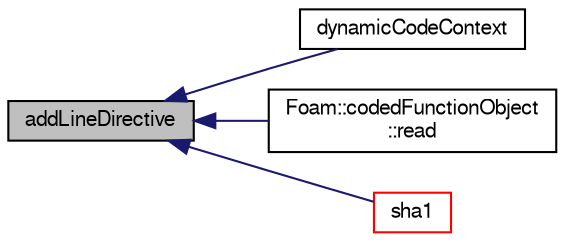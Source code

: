 digraph "addLineDirective"
{
  bgcolor="transparent";
  edge [fontname="FreeSans",fontsize="10",labelfontname="FreeSans",labelfontsize="10"];
  node [fontname="FreeSans",fontsize="10",shape=record];
  rankdir="LR";
  Node388 [label="addLineDirective",height=0.2,width=0.4,color="black", fillcolor="grey75", style="filled", fontcolor="black"];
  Node388 -> Node389 [dir="back",color="midnightblue",fontsize="10",style="solid",fontname="FreeSans"];
  Node389 [label="dynamicCodeContext",height=0.2,width=0.4,color="black",URL="$a26074.html#aaf616cf1d1395ba4d720994dc0d56732",tooltip="Construct from a dictionary. "];
  Node388 -> Node390 [dir="back",color="midnightblue",fontsize="10",style="solid",fontname="FreeSans"];
  Node390 [label="Foam::codedFunctionObject\l::read",height=0.2,width=0.4,color="black",URL="$a28874.html#afac0600fef97b05534a595ce00b272ed",tooltip="Read and set the function object if its data have changed. "];
  Node388 -> Node391 [dir="back",color="midnightblue",fontsize="10",style="solid",fontname="FreeSans"];
  Node391 [label="sha1",height=0.2,width=0.4,color="red",URL="$a26074.html#a974a2cf42034ac3b2c83cb1b2d8aaf90",tooltip="Return SHA1 digest calculated from include, options, code. "];
}

